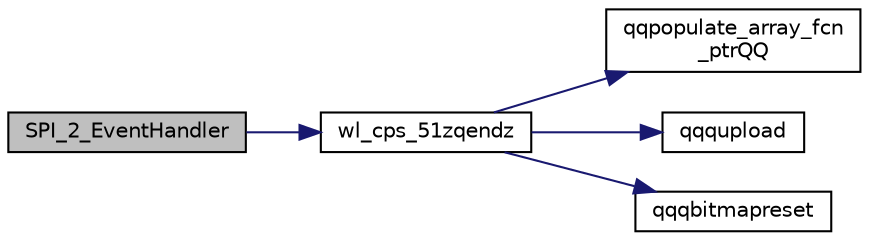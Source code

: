 digraph "SPI_2_EventHandler"
{
  edge [fontname="Helvetica",fontsize="10",labelfontname="Helvetica",labelfontsize="10"];
  node [fontname="Helvetica",fontsize="10",shape=record];
  rankdir="LR";
  Node1691 [label="SPI_2_EventHandler",height=0.2,width=0.4,color="black", fillcolor="grey75", style="filled", fontcolor="black"];
  Node1691 -> Node1692 [color="midnightblue",fontsize="10",style="solid",fontname="Helvetica"];
  Node1692 [label="wl_cps_51zqendz",height=0.2,width=0.4,color="black", fillcolor="white", style="filled",URL="$inszt__wl__cps_8c.html#a643ad3d463b7f6352f5129c3e7cca3b7"];
  Node1692 -> Node1693 [color="midnightblue",fontsize="10",style="solid",fontname="Helvetica"];
  Node1693 [label="qqpopulate_array_fcn\l_ptrQQ",height=0.2,width=0.4,color="black", fillcolor="white", style="filled",URL="$inszt__wl__cps_8c.html#a4ad6fa1bb94fc1c3ac2dc30925106081"];
  Node1692 -> Node1694 [color="midnightblue",fontsize="10",style="solid",fontname="Helvetica"];
  Node1694 [label="qqqupload",height=0.2,width=0.4,color="black", fillcolor="white", style="filled",URL="$inszt__wl__cps_8c.html#a109761d7f84a96b5606e507bace276b5"];
  Node1692 -> Node1695 [color="midnightblue",fontsize="10",style="solid",fontname="Helvetica"];
  Node1695 [label="qqqbitmapreset",height=0.2,width=0.4,color="black", fillcolor="white", style="filled",URL="$inszt__wl__cps_8c.html#a5688fceaed93ba591e78ee15ccb0187f"];
}
